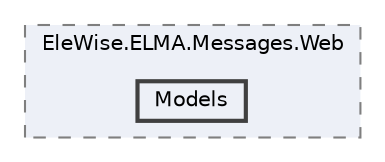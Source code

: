 digraph "Web/Modules/EleWise.ELMA.Messages.Web/Models"
{
 // LATEX_PDF_SIZE
  bgcolor="transparent";
  edge [fontname=Helvetica,fontsize=10,labelfontname=Helvetica,labelfontsize=10];
  node [fontname=Helvetica,fontsize=10,shape=box,height=0.2,width=0.4];
  compound=true
  subgraph clusterdir_55c286c1ed6c24c293efe67041dc8f62 {
    graph [ bgcolor="#edf0f7", pencolor="grey50", label="EleWise.ELMA.Messages.Web", fontname=Helvetica,fontsize=10 style="filled,dashed", URL="dir_55c286c1ed6c24c293efe67041dc8f62.html",tooltip=""]
  dir_dbf351dd283c3f1b7d9d3d42ef48ea78 [label="Models", fillcolor="#edf0f7", color="grey25", style="filled,bold", URL="dir_dbf351dd283c3f1b7d9d3d42ef48ea78.html",tooltip=""];
  }
}
